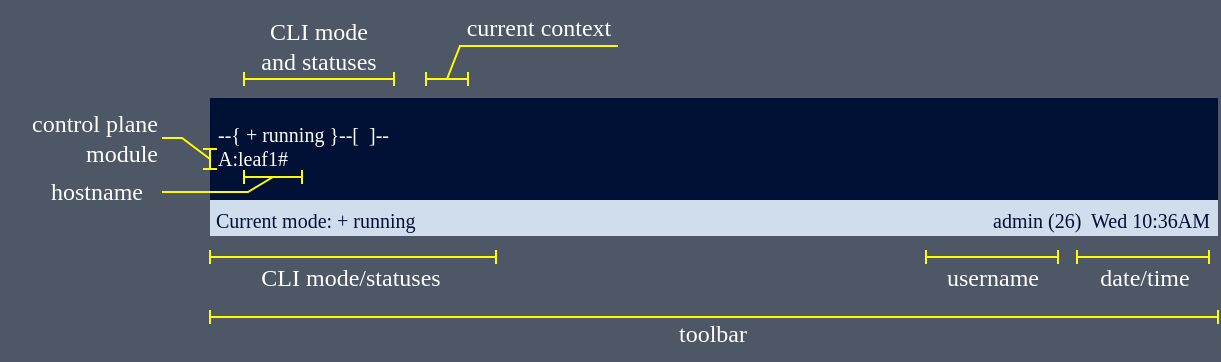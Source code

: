 <mxfile version="24.7.14">
  <diagram name="[0] welcome prompt" id="DtRPSw0Q84hj6Syw1lVk">
    <mxGraphModel dx="922" dy="513" grid="1" gridSize="1" guides="1" tooltips="1" connect="1" arrows="1" fold="1" page="1" pageScale="1" pageWidth="3300" pageHeight="4681" background="#4D5766" math="0" shadow="0">
      <root>
        <mxCell id="0" />
        <mxCell id="1" parent="0" />
        <mxCell id="nCmd6DkAqDhLXYnMji7A-1" value="" style="rounded=0;whiteSpace=wrap;html=1;strokeColor=none;fillColor=#001135;" parent="1" vertex="1">
          <mxGeometry x="688" y="587" width="504" height="69" as="geometry" />
        </mxCell>
        <mxCell id="nCmd6DkAqDhLXYnMji7A-2" value="" style="rounded=0;whiteSpace=wrap;html=1;strokeColor=none;fillColor=#CFDDED;" parent="1" vertex="1">
          <mxGeometry x="688" y="638" width="504" height="18" as="geometry" />
        </mxCell>
        <mxCell id="vOQ2-L0Opo91MlNVydcH-42" value="Current mode: + running" style="text;html=1;align=left;verticalAlign=middle;resizable=0;points=[];autosize=1;fontSize=10;fontFamily=JetBrains Mono;fontStyle=0;fontColor=#001135;fontSource=https%3A%2F%2Ffonts.googleapis.com%2Fcss%3Ffamily%3DJetBrains%2BMono;spacing=-1;spacingBottom=0;" parent="1" vertex="1">
          <mxGeometry x="692" y="639" width="151" height="17" as="geometry" />
        </mxCell>
        <mxCell id="nCmd6DkAqDhLXYnMji7A-3" value="admin (26)&amp;nbsp; Wed 10:36AM" style="text;html=1;align=right;verticalAlign=middle;resizable=0;points=[];autosize=1;fontSize=10;fontFamily=JetBrains Mono;fontStyle=0;fontColor=#001135;fontSource=https%3A%2F%2Ffonts.googleapis.com%2Fcss%3Ffamily%3DJetBrains%2BMono;spacing=-1;spacingBottom=0;" parent="1" vertex="1">
          <mxGeometry x="1035" y="639" width="151" height="17" as="geometry" />
        </mxCell>
        <mxCell id="nCmd6DkAqDhLXYnMji7A-4" value="--{ + running }--[&amp;nbsp; ]--&lt;br&gt;A:leaf1#&amp;nbsp;" style="text;html=1;align=left;verticalAlign=middle;resizable=0;points=[];autosize=1;fontSize=10;fontFamily=JetBrains Mono;fontStyle=0;fontColor=#FFFFFF;fontSource=https%3A%2F%2Ffonts.googleapis.com%2Fcss%3Ffamily%3DJetBrains%2BMono;spacing=-1;spacingBottom=0;" parent="1" vertex="1">
          <mxGeometry x="693" y="596" width="151" height="29" as="geometry" />
        </mxCell>
        <mxCell id="fcxd7YbUQ3BsasLPsp_U-16" value="" style="shape=crossbar;whiteSpace=wrap;html=1;rounded=1;fillColor=none;strokeColor=#FFFB00;" vertex="1" parent="1">
          <mxGeometry x="688" y="693" width="504" height="7" as="geometry" />
        </mxCell>
        <mxCell id="fcxd7YbUQ3BsasLPsp_U-17" value="toolbar" style="text;html=1;align=center;verticalAlign=middle;resizable=0;points=[];autosize=1;strokeColor=none;fillColor=none;fontFamily=Google Sans;fontSource=https%3A%2F%2Ffonts.googleapis.com%2Fcss%3Ffamily%3DGoogle%2BSans;fontColor=#FFFFFF;" vertex="1" parent="1">
          <mxGeometry x="910" y="691" width="58" height="27" as="geometry" />
        </mxCell>
        <mxCell id="fcxd7YbUQ3BsasLPsp_U-18" value="" style="shape=crossbar;whiteSpace=wrap;html=1;rounded=1;fillColor=none;strokeColor=#FFFB00;" vertex="1" parent="1">
          <mxGeometry x="688" y="663" width="143" height="7" as="geometry" />
        </mxCell>
        <mxCell id="fcxd7YbUQ3BsasLPsp_U-19" value="CLI mode/statuses" style="text;html=1;align=center;verticalAlign=middle;resizable=0;points=[];autosize=1;strokeColor=none;fillColor=none;fontFamily=Google Sans;fontSource=https%3A%2F%2Ffonts.googleapis.com%2Fcss%3Ffamily%3DGoogle%2BSans;fontColor=#FFFFFF;" vertex="1" parent="1">
          <mxGeometry x="698" y="663" width="120" height="27" as="geometry" />
        </mxCell>
        <mxCell id="fcxd7YbUQ3BsasLPsp_U-20" value="" style="shape=crossbar;whiteSpace=wrap;html=1;rounded=1;fillColor=none;strokeColor=#FFFB00;" vertex="1" parent="1">
          <mxGeometry x="1046" y="663" width="66" height="7" as="geometry" />
        </mxCell>
        <mxCell id="fcxd7YbUQ3BsasLPsp_U-21" value="username" style="text;html=1;align=center;verticalAlign=middle;resizable=0;points=[];autosize=1;strokeColor=none;fillColor=none;fontFamily=Google Sans;fontSource=https%3A%2F%2Ffonts.googleapis.com%2Fcss%3Ffamily%3DGoogle%2BSans;fontColor=#FFFFFF;" vertex="1" parent="1">
          <mxGeometry x="1042.5" y="663" width="73" height="27" as="geometry" />
        </mxCell>
        <mxCell id="fcxd7YbUQ3BsasLPsp_U-22" value="" style="shape=crossbar;whiteSpace=wrap;html=1;rounded=1;fillColor=none;strokeColor=#FFFB00;" vertex="1" parent="1">
          <mxGeometry x="1121.5" y="663" width="66" height="7" as="geometry" />
        </mxCell>
        <mxCell id="fcxd7YbUQ3BsasLPsp_U-23" value="date/time" style="text;html=1;align=center;verticalAlign=middle;resizable=0;points=[];autosize=1;strokeColor=none;fillColor=none;fontFamily=Google Sans;fontSource=https%3A%2F%2Ffonts.googleapis.com%2Fcss%3Ffamily%3DGoogle%2BSans;fontColor=#FFFFFF;" vertex="1" parent="1">
          <mxGeometry x="1119" y="663" width="71" height="27" as="geometry" />
        </mxCell>
        <mxCell id="fcxd7YbUQ3BsasLPsp_U-24" value="" style="shape=crossbar;whiteSpace=wrap;html=1;rounded=1;fillColor=none;strokeColor=#FFFB00;" vertex="1" parent="1">
          <mxGeometry x="705" y="574" width="75" height="7" as="geometry" />
        </mxCell>
        <mxCell id="fcxd7YbUQ3BsasLPsp_U-25" value="CLI mode&lt;br&gt;and statuses" style="text;html=1;align=center;verticalAlign=middle;resizable=0;points=[];autosize=1;strokeColor=none;fillColor=none;fontFamily=Google Sans;fontSource=https%3A%2F%2Ffonts.googleapis.com%2Fcss%3Ffamily%3DGoogle%2BSans;fontColor=#FFFFFF;" vertex="1" parent="1">
          <mxGeometry x="698" y="540" width="88" height="42" as="geometry" />
        </mxCell>
        <mxCell id="fcxd7YbUQ3BsasLPsp_U-26" value="" style="shape=crossbar;whiteSpace=wrap;html=1;rounded=1;fillColor=none;strokeColor=#FFFB00;" vertex="1" parent="1">
          <mxGeometry x="796" y="574" width="21" height="7" as="geometry" />
        </mxCell>
        <mxCell id="fcxd7YbUQ3BsasLPsp_U-27" value="current context" style="text;html=1;align=center;verticalAlign=middle;resizable=0;points=[];autosize=1;strokeColor=none;fillColor=none;fontFamily=Google Sans;fontSource=https%3A%2F%2Ffonts.googleapis.com%2Fcss%3Ffamily%3DGoogle%2BSans;fontColor=#FFFFFF;" vertex="1" parent="1">
          <mxGeometry x="801" y="538" width="102" height="27" as="geometry" />
        </mxCell>
        <mxCell id="fcxd7YbUQ3BsasLPsp_U-28" value="" style="endArrow=none;html=1;rounded=0;exitX=0.5;exitY=0.5;exitDx=0;exitDy=0;exitPerimeter=0;strokeColor=#FFFB00;" edge="1" parent="1" source="fcxd7YbUQ3BsasLPsp_U-26">
          <mxGeometry width="50" height="50" relative="1" as="geometry">
            <mxPoint x="825" y="557" as="sourcePoint" />
            <mxPoint x="892" y="561" as="targetPoint" />
            <Array as="points">
              <mxPoint x="813" y="561" />
            </Array>
          </mxGeometry>
        </mxCell>
        <mxCell id="fcxd7YbUQ3BsasLPsp_U-30" value="" style="shape=crossbar;whiteSpace=wrap;html=1;rounded=1;fillColor=none;strokeColor=#FFFB00;" vertex="1" parent="1">
          <mxGeometry x="705" y="623" width="29" height="7" as="geometry" />
        </mxCell>
        <mxCell id="fcxd7YbUQ3BsasLPsp_U-31" value="" style="endArrow=none;html=1;rounded=0;exitX=0.5;exitY=0.5;exitDx=0;exitDy=0;exitPerimeter=0;strokeColor=#FFFB00;" edge="1" parent="1" source="fcxd7YbUQ3BsasLPsp_U-30">
          <mxGeometry width="50" height="50" relative="1" as="geometry">
            <mxPoint x="808" y="579" as="sourcePoint" />
            <mxPoint x="664" y="634" as="targetPoint" />
            <Array as="points">
              <mxPoint x="707" y="634" />
            </Array>
          </mxGeometry>
        </mxCell>
        <mxCell id="fcxd7YbUQ3BsasLPsp_U-32" value="hostname" style="text;html=1;align=center;verticalAlign=middle;resizable=0;points=[];autosize=1;strokeColor=none;fillColor=none;fontFamily=Google Sans;fontSource=https%3A%2F%2Ffonts.googleapis.com%2Fcss%3Ffamily%3DGoogle%2BSans;fontColor=#FFFFFF;" vertex="1" parent="1">
          <mxGeometry x="594" y="620" width="73" height="27" as="geometry" />
        </mxCell>
        <mxCell id="fcxd7YbUQ3BsasLPsp_U-33" value="" style="endArrow=none;html=1;rounded=0;exitX=0.5;exitY=0.5;exitDx=0;exitDy=0;exitPerimeter=0;strokeColor=#FFFB00;" edge="1" parent="1" source="fcxd7YbUQ3BsasLPsp_U-34">
          <mxGeometry width="50" height="50" relative="1" as="geometry">
            <mxPoint x="721" y="628" as="sourcePoint" />
            <mxPoint x="664" y="607" as="targetPoint" />
            <Array as="points">
              <mxPoint x="674" y="607" />
            </Array>
          </mxGeometry>
        </mxCell>
        <mxCell id="fcxd7YbUQ3BsasLPsp_U-34" value="" style="shape=crossbar;whiteSpace=wrap;html=1;rounded=1;fillColor=none;strokeColor=#FFFB00;rotation=-90;" vertex="1" parent="1">
          <mxGeometry x="683" y="614" width="10" height="7" as="geometry" />
        </mxCell>
        <mxCell id="fcxd7YbUQ3BsasLPsp_U-35" value="control plane&lt;br&gt;module" style="text;html=1;align=right;verticalAlign=middle;resizable=0;points=[];autosize=1;strokeColor=none;fillColor=none;fontFamily=Google Sans;fontSource=https%3A%2F%2Ffonts.googleapis.com%2Fcss%3Ffamily%3DGoogle%2BSans;fontColor=#FFFFFF;spacing=-7;" vertex="1" parent="1">
          <mxGeometry x="583" y="595" width="71" height="24" as="geometry" />
        </mxCell>
      </root>
    </mxGraphModel>
  </diagram>
</mxfile>
